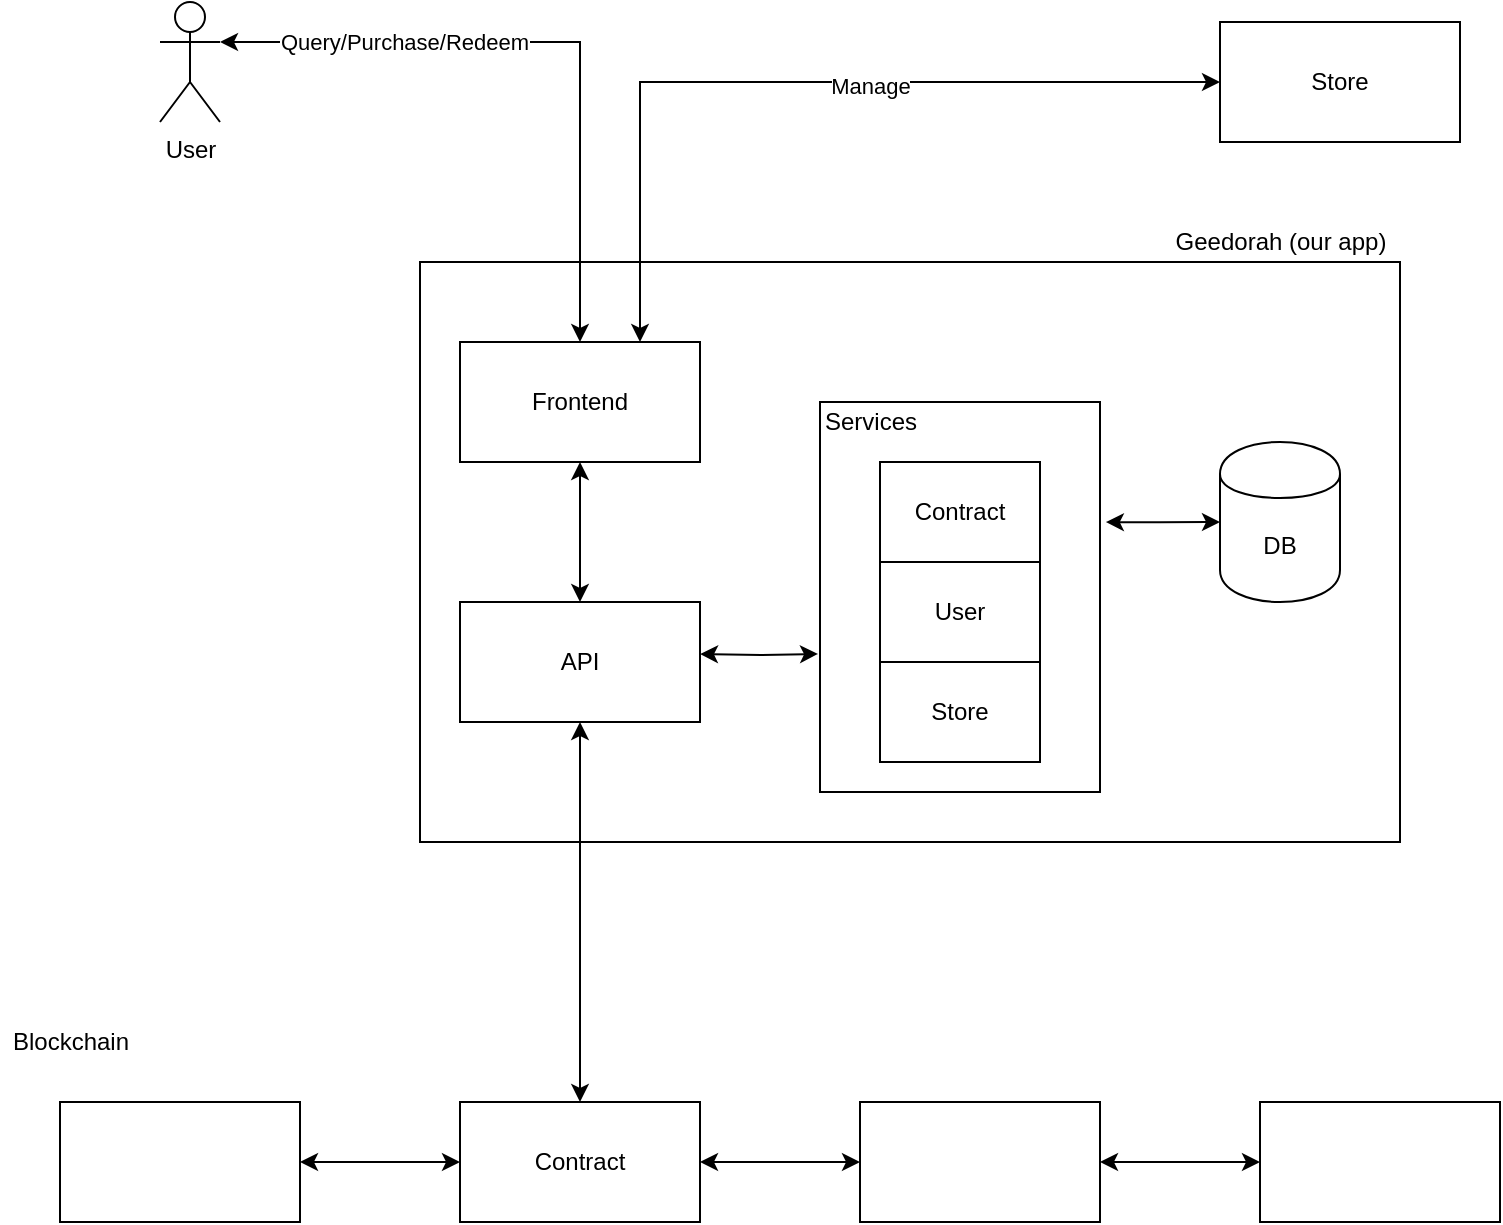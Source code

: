 <mxfile version="14.7.0" type="device" pages="2"><diagram id="6m5aB_ouWAdPgRCe785m" name="Geedorah"><mxGraphModel dx="1113" dy="739" grid="1" gridSize="10" guides="1" tooltips="1" connect="1" arrows="1" fold="1" page="1" pageScale="1" pageWidth="850" pageHeight="1100" math="0" shadow="0"><root><mxCell id="0"/><mxCell id="1" parent="0"/><mxCell id="YcHY9-4DRPXe-vwgQc3k-1" value="User" style="shape=umlActor;verticalLabelPosition=bottom;verticalAlign=top;html=1;outlineConnect=0;" vertex="1" parent="1"><mxGeometry x="110" y="130" width="30" height="60" as="geometry"/></mxCell><mxCell id="YcHY9-4DRPXe-vwgQc3k-2" value="Store" style="rounded=0;whiteSpace=wrap;html=1;" vertex="1" parent="1"><mxGeometry x="640" y="140" width="120" height="60" as="geometry"/></mxCell><mxCell id="YcHY9-4DRPXe-vwgQc3k-8" value="" style="rounded=0;whiteSpace=wrap;html=1;" vertex="1" parent="1"><mxGeometry x="240" y="260" width="490" height="290" as="geometry"/></mxCell><mxCell id="YcHY9-4DRPXe-vwgQc3k-17" style="edgeStyle=orthogonalEdgeStyle;rounded=0;orthogonalLoop=1;jettySize=auto;html=1;exitX=0.5;exitY=1;exitDx=0;exitDy=0;entryX=0.5;entryY=0;entryDx=0;entryDy=0;startArrow=classic;startFill=1;endArrow=classic;endFill=1;" edge="1" parent="1" source="YcHY9-4DRPXe-vwgQc3k-5" target="YcHY9-4DRPXe-vwgQc3k-6"><mxGeometry relative="1" as="geometry"/></mxCell><mxCell id="YcHY9-4DRPXe-vwgQc3k-18" style="edgeStyle=orthogonalEdgeStyle;rounded=0;orthogonalLoop=1;jettySize=auto;html=1;exitX=0.5;exitY=0;exitDx=0;exitDy=0;entryX=1;entryY=0.333;entryDx=0;entryDy=0;entryPerimeter=0;startArrow=classic;startFill=1;endArrow=classic;endFill=1;" edge="1" parent="1" source="YcHY9-4DRPXe-vwgQc3k-5" target="YcHY9-4DRPXe-vwgQc3k-1"><mxGeometry relative="1" as="geometry"/></mxCell><mxCell id="YcHY9-4DRPXe-vwgQc3k-21" value="Query/Purchase/Redeem" style="edgeLabel;html=1;align=center;verticalAlign=middle;resizable=0;points=[];" vertex="1" connectable="0" parent="YcHY9-4DRPXe-vwgQc3k-18"><mxGeometry x="0.442" relative="1" as="geometry"><mxPoint as="offset"/></mxGeometry></mxCell><mxCell id="YcHY9-4DRPXe-vwgQc3k-5" value="Frontend" style="rounded=0;whiteSpace=wrap;html=1;" vertex="1" parent="1"><mxGeometry x="260" y="300" width="120" height="60" as="geometry"/></mxCell><mxCell id="YcHY9-4DRPXe-vwgQc3k-15" style="edgeStyle=orthogonalEdgeStyle;rounded=0;orthogonalLoop=1;jettySize=auto;html=1;exitX=1;exitY=0.5;exitDx=0;exitDy=0;entryX=-0.007;entryY=0.646;entryDx=0;entryDy=0;startArrow=classic;startFill=1;endArrow=classic;endFill=1;entryPerimeter=0;" edge="1" parent="1" target="YcHY9-4DRPXe-vwgQc3k-13"><mxGeometry relative="1" as="geometry"><mxPoint x="380" y="456" as="sourcePoint"/><mxPoint x="440" y="453.92" as="targetPoint"/></mxGeometry></mxCell><mxCell id="YcHY9-4DRPXe-vwgQc3k-32" style="edgeStyle=orthogonalEdgeStyle;rounded=0;orthogonalLoop=1;jettySize=auto;html=1;entryX=0.5;entryY=0;entryDx=0;entryDy=0;startArrow=classic;startFill=1;endArrow=classic;endFill=1;" edge="1" parent="1" source="YcHY9-4DRPXe-vwgQc3k-6" target="YcHY9-4DRPXe-vwgQc3k-27"><mxGeometry relative="1" as="geometry"/></mxCell><mxCell id="YcHY9-4DRPXe-vwgQc3k-6" value="API" style="whiteSpace=wrap;html=1;" vertex="1" parent="1"><mxGeometry x="260" y="430" width="120" height="60" as="geometry"/></mxCell><mxCell id="YcHY9-4DRPXe-vwgQc3k-7" value="DB" style="shape=cylinder;whiteSpace=wrap;html=1;boundedLbl=1;backgroundOutline=1;" vertex="1" parent="1"><mxGeometry x="640" y="350" width="60" height="80" as="geometry"/></mxCell><mxCell id="YcHY9-4DRPXe-vwgQc3k-9" value="Geedorah (our app)" style="text;html=1;align=center;verticalAlign=middle;resizable=0;points=[];autosize=1;strokeColor=none;" vertex="1" parent="1"><mxGeometry x="610" y="240" width="120" height="20" as="geometry"/></mxCell><mxCell id="YcHY9-4DRPXe-vwgQc3k-16" style="edgeStyle=orthogonalEdgeStyle;rounded=0;orthogonalLoop=1;jettySize=auto;html=1;exitX=1.021;exitY=0.308;exitDx=0;exitDy=0;startArrow=classic;startFill=1;endArrow=classic;endFill=1;exitPerimeter=0;entryX=0;entryY=0.5;entryDx=0;entryDy=0;" edge="1" parent="1" source="YcHY9-4DRPXe-vwgQc3k-13" target="YcHY9-4DRPXe-vwgQc3k-7"><mxGeometry relative="1" as="geometry"><mxPoint x="640" y="390" as="targetPoint"/></mxGeometry></mxCell><mxCell id="YcHY9-4DRPXe-vwgQc3k-13" value="" style="rounded=0;whiteSpace=wrap;html=1;" vertex="1" parent="1"><mxGeometry x="440" y="330" width="140" height="195" as="geometry"/></mxCell><mxCell id="YcHY9-4DRPXe-vwgQc3k-10" value="Contract" style="rounded=0;whiteSpace=wrap;html=1;" vertex="1" parent="1"><mxGeometry x="470" y="360" width="80" height="50" as="geometry"/></mxCell><mxCell id="YcHY9-4DRPXe-vwgQc3k-11" value="User" style="rounded=0;whiteSpace=wrap;html=1;" vertex="1" parent="1"><mxGeometry x="470" y="410" width="80" height="50" as="geometry"/></mxCell><mxCell id="YcHY9-4DRPXe-vwgQc3k-12" value="Store" style="rounded=0;whiteSpace=wrap;html=1;" vertex="1" parent="1"><mxGeometry x="470" y="460" width="80" height="50" as="geometry"/></mxCell><mxCell id="YcHY9-4DRPXe-vwgQc3k-14" value="Services" style="text;html=1;align=center;verticalAlign=middle;resizable=0;points=[];autosize=1;strokeColor=none;" vertex="1" parent="1"><mxGeometry x="435" y="330" width="60" height="20" as="geometry"/></mxCell><mxCell id="YcHY9-4DRPXe-vwgQc3k-19" style="edgeStyle=orthogonalEdgeStyle;rounded=0;orthogonalLoop=1;jettySize=auto;html=1;entryX=0.75;entryY=0;entryDx=0;entryDy=0;startArrow=classic;startFill=1;endArrow=classic;endFill=1;" edge="1" parent="1" source="YcHY9-4DRPXe-vwgQc3k-2" target="YcHY9-4DRPXe-vwgQc3k-5"><mxGeometry relative="1" as="geometry"/></mxCell><mxCell id="YcHY9-4DRPXe-vwgQc3k-20" value="Manage" style="edgeLabel;html=1;align=center;verticalAlign=middle;resizable=0;points=[];" vertex="1" connectable="0" parent="YcHY9-4DRPXe-vwgQc3k-19"><mxGeometry x="-0.167" y="2" relative="1" as="geometry"><mxPoint as="offset"/></mxGeometry></mxCell><mxCell id="YcHY9-4DRPXe-vwgQc3k-26" value="" style="edgeStyle=orthogonalEdgeStyle;rounded=0;orthogonalLoop=1;jettySize=auto;html=1;startArrow=classic;startFill=1;endArrow=classic;endFill=1;" edge="1" parent="1" source="YcHY9-4DRPXe-vwgQc3k-24" target="YcHY9-4DRPXe-vwgQc3k-25"><mxGeometry relative="1" as="geometry"/></mxCell><mxCell id="YcHY9-4DRPXe-vwgQc3k-28" value="" style="edgeStyle=orthogonalEdgeStyle;rounded=0;orthogonalLoop=1;jettySize=auto;html=1;startArrow=classic;startFill=1;endArrow=classic;endFill=1;" edge="1" parent="1" source="YcHY9-4DRPXe-vwgQc3k-24" target="YcHY9-4DRPXe-vwgQc3k-27"><mxGeometry relative="1" as="geometry"/></mxCell><mxCell id="YcHY9-4DRPXe-vwgQc3k-24" value="" style="rounded=0;whiteSpace=wrap;html=1;" vertex="1" parent="1"><mxGeometry x="460" y="680" width="120" height="60" as="geometry"/></mxCell><mxCell id="YcHY9-4DRPXe-vwgQc3k-25" value="" style="rounded=0;whiteSpace=wrap;html=1;" vertex="1" parent="1"><mxGeometry x="660" y="680" width="120" height="60" as="geometry"/></mxCell><mxCell id="YcHY9-4DRPXe-vwgQc3k-30" value="" style="edgeStyle=orthogonalEdgeStyle;rounded=0;orthogonalLoop=1;jettySize=auto;html=1;startArrow=classic;startFill=1;endArrow=classic;endFill=1;" edge="1" parent="1" source="YcHY9-4DRPXe-vwgQc3k-27" target="YcHY9-4DRPXe-vwgQc3k-29"><mxGeometry relative="1" as="geometry"/></mxCell><mxCell id="YcHY9-4DRPXe-vwgQc3k-27" value="Contract" style="rounded=0;whiteSpace=wrap;html=1;" vertex="1" parent="1"><mxGeometry x="260" y="680" width="120" height="60" as="geometry"/></mxCell><mxCell id="YcHY9-4DRPXe-vwgQc3k-29" value="" style="rounded=0;whiteSpace=wrap;html=1;" vertex="1" parent="1"><mxGeometry x="60" y="680" width="120" height="60" as="geometry"/></mxCell><mxCell id="YcHY9-4DRPXe-vwgQc3k-31" value="Blockchain" style="text;html=1;align=center;verticalAlign=middle;resizable=0;points=[];autosize=1;strokeColor=none;" vertex="1" parent="1"><mxGeometry x="30" y="640" width="70" height="20" as="geometry"/></mxCell></root></mxGraphModel></diagram><diagram id="9yWxFNLQ4Cy668wKsSEv" name="Logical Entities"><mxGraphModel dx="946" dy="628" grid="1" gridSize="10" guides="1" tooltips="1" connect="1" arrows="1" fold="1" page="1" pageScale="1" pageWidth="850" pageHeight="1100" math="0" shadow="0"><root><mxCell id="ku7eY2swtWNq0CrYGmkE-0"/><mxCell id="ku7eY2swtWNq0CrYGmkE-1" parent="ku7eY2swtWNq0CrYGmkE-0"/><mxCell id="ku7eY2swtWNq0CrYGmkE-2" value="Contract" style="swimlane;fontStyle=0;childLayout=stackLayout;horizontal=1;startSize=26;horizontalStack=0;resizeParent=1;resizeParentMax=0;resizeLast=0;collapsible=1;marginBottom=0;" vertex="1" parent="ku7eY2swtWNq0CrYGmkE-1"><mxGeometry x="90" y="60" width="140" height="104" as="geometry"/></mxCell><mxCell id="ku7eY2swtWNq0CrYGmkE-3" value="Owner" style="text;strokeColor=none;fillColor=none;align=left;verticalAlign=top;spacingLeft=4;spacingRight=4;overflow=hidden;rotatable=0;points=[[0,0.5],[1,0.5]];portConstraint=eastwest;" vertex="1" parent="ku7eY2swtWNq0CrYGmkE-2"><mxGeometry y="26" width="140" height="26" as="geometry"/></mxCell><mxCell id="ku7eY2swtWNq0CrYGmkE-4" value="Address" style="text;strokeColor=none;fillColor=none;align=left;verticalAlign=top;spacingLeft=4;spacingRight=4;overflow=hidden;rotatable=0;points=[[0,0.5],[1,0.5]];portConstraint=eastwest;" vertex="1" parent="ku7eY2swtWNq0CrYGmkE-2"><mxGeometry y="52" width="140" height="26" as="geometry"/></mxCell><mxCell id="ku7eY2swtWNq0CrYGmkE-5" value="Meta-Data" style="text;strokeColor=none;fillColor=none;align=left;verticalAlign=top;spacingLeft=4;spacingRight=4;overflow=hidden;rotatable=0;points=[[0,0.5],[1,0.5]];portConstraint=eastwest;" vertex="1" parent="ku7eY2swtWNq0CrYGmkE-2"><mxGeometry y="78" width="140" height="26" as="geometry"/></mxCell><mxCell id="ku7eY2swtWNq0CrYGmkE-17" style="edgeStyle=orthogonalEdgeStyle;rounded=0;orthogonalLoop=1;jettySize=auto;html=1;entryX=1;entryY=0.25;entryDx=0;entryDy=0;startArrow=none;startFill=0;endArrow=classic;endFill=1;" edge="1" parent="ku7eY2swtWNq0CrYGmkE-1" source="ku7eY2swtWNq0CrYGmkE-6" target="ku7eY2swtWNq0CrYGmkE-10"><mxGeometry relative="1" as="geometry"/></mxCell><mxCell id="ku7eY2swtWNq0CrYGmkE-18" value="Purchases/Redeem Credit" style="edgeLabel;html=1;align=center;verticalAlign=middle;resizable=0;points=[];" vertex="1" connectable="0" parent="ku7eY2swtWNq0CrYGmkE-17"><mxGeometry x="0.208" y="-3" relative="1" as="geometry"><mxPoint as="offset"/></mxGeometry></mxCell><mxCell id="4unRtd6CVjYuy4o1y1ZC-2" style="edgeStyle=orthogonalEdgeStyle;rounded=0;orthogonalLoop=1;jettySize=auto;html=1;entryX=1.029;entryY=0.808;entryDx=0;entryDy=0;entryPerimeter=0;startArrow=none;startFill=0;" edge="1" parent="ku7eY2swtWNq0CrYGmkE-1" source="ku7eY2swtWNq0CrYGmkE-6" target="ku7eY2swtWNq0CrYGmkE-3"><mxGeometry relative="1" as="geometry"/></mxCell><mxCell id="4unRtd6CVjYuy4o1y1ZC-4" value="Queries, Writes" style="edgeLabel;html=1;align=center;verticalAlign=middle;resizable=0;points=[];" vertex="1" connectable="0" parent="4unRtd6CVjYuy4o1y1ZC-2"><mxGeometry x="0.423" y="2" relative="1" as="geometry"><mxPoint as="offset"/></mxGeometry></mxCell><mxCell id="ku7eY2swtWNq0CrYGmkE-6" value="User" style="swimlane;fontStyle=0;childLayout=stackLayout;horizontal=1;startSize=26;horizontalStack=0;resizeParent=1;resizeParentMax=0;resizeLast=0;collapsible=1;marginBottom=0;" vertex="1" parent="ku7eY2swtWNq0CrYGmkE-1"><mxGeometry x="480" y="350" width="140" height="78" as="geometry"/></mxCell><mxCell id="ku7eY2swtWNq0CrYGmkE-7" value="Email" style="text;strokeColor=none;fillColor=none;align=left;verticalAlign=top;spacingLeft=4;spacingRight=4;overflow=hidden;rotatable=0;points=[[0,0.5],[1,0.5]];portConstraint=eastwest;" vertex="1" parent="ku7eY2swtWNq0CrYGmkE-6"><mxGeometry y="26" width="140" height="26" as="geometry"/></mxCell><mxCell id="ku7eY2swtWNq0CrYGmkE-9" value="StoreId" style="text;strokeColor=none;fillColor=none;align=left;verticalAlign=top;spacingLeft=4;spacingRight=4;overflow=hidden;rotatable=0;points=[[0,0.5],[1,0.5]];portConstraint=eastwest;" vertex="1" parent="ku7eY2swtWNq0CrYGmkE-6"><mxGeometry y="52" width="140" height="26" as="geometry"/></mxCell><mxCell id="ku7eY2swtWNq0CrYGmkE-15" style="edgeStyle=orthogonalEdgeStyle;rounded=0;orthogonalLoop=1;jettySize=auto;html=1;startArrow=none;startFill=0;exitX=0.5;exitY=0;exitDx=0;exitDy=0;" edge="1" parent="ku7eY2swtWNq0CrYGmkE-1" source="ku7eY2swtWNq0CrYGmkE-10"><mxGeometry relative="1" as="geometry"><mxPoint x="170" y="170" as="targetPoint"/></mxGeometry></mxCell><mxCell id="ku7eY2swtWNq0CrYGmkE-16" value="Owns" style="edgeLabel;html=1;align=center;verticalAlign=middle;resizable=0;points=[];" vertex="1" connectable="0" parent="ku7eY2swtWNq0CrYGmkE-15"><mxGeometry x="0.026" relative="1" as="geometry"><mxPoint as="offset"/></mxGeometry></mxCell><mxCell id="ku7eY2swtWNq0CrYGmkE-10" value="Store" style="swimlane;fontStyle=0;childLayout=stackLayout;horizontal=1;startSize=26;horizontalStack=0;resizeParent=1;resizeParentMax=0;resizeLast=0;collapsible=1;marginBottom=0;verticalAlign=middle;" vertex="1" parent="ku7eY2swtWNq0CrYGmkE-1"><mxGeometry x="100" y="360" width="140" height="110" as="geometry"><mxRectangle x="350" y="150" width="60" height="26" as="alternateBounds"/></mxGeometry></mxCell><mxCell id="ku7eY2swtWNq0CrYGmkE-11" value="Id" style="text;strokeColor=none;fillColor=none;align=left;verticalAlign=top;spacingLeft=4;spacingRight=4;overflow=hidden;rotatable=0;points=[[0,0.5],[1,0.5]];portConstraint=eastwest;" vertex="1" parent="ku7eY2swtWNq0CrYGmkE-10"><mxGeometry y="26" width="140" height="26" as="geometry"/></mxCell><mxCell id="ku7eY2swtWNq0CrYGmkE-12" value="ContractId" style="text;strokeColor=none;fillColor=none;align=left;verticalAlign=top;spacingLeft=4;spacingRight=4;overflow=hidden;rotatable=0;points=[[0,0.5],[1,0.5]];portConstraint=eastwest;" vertex="1" parent="ku7eY2swtWNq0CrYGmkE-10"><mxGeometry y="52" width="140" height="26" as="geometry"/></mxCell><mxCell id="ku7eY2swtWNq0CrYGmkE-13" value="Cost" style="text;strokeColor=none;fillColor=none;align=left;verticalAlign=top;spacingLeft=4;spacingRight=4;overflow=hidden;rotatable=0;points=[[0,0.5],[1,0.5]];portConstraint=eastwest;" vertex="1" parent="ku7eY2swtWNq0CrYGmkE-10"><mxGeometry y="78" width="140" height="32" as="geometry"/></mxCell><mxCell id="4unRtd6CVjYuy4o1y1ZC-1" value="&lt;h1&gt;Entities&lt;br&gt;&lt;/h1&gt;&lt;p&gt;We need to keep data on our contracts (whether it's one or many) to send transactions to.&lt;br&gt;&lt;br&gt;&lt;br&gt;&lt;/p&gt;We need to have store data to keep an identifier for segmenting different types of credits&lt;br&gt;&lt;br&gt;User data needs to be kept somewhere to identify a user within a store" style="text;html=1;strokeColor=none;fillColor=none;spacing=5;spacingTop=-20;whiteSpace=wrap;overflow=hidden;rounded=0;" vertex="1" parent="ku7eY2swtWNq0CrYGmkE-1"><mxGeometry x="600" y="32" width="190" height="240" as="geometry"/></mxCell><mxCell id="4unRtd6CVjYuy4o1y1ZC-7" value="&lt;h1&gt;Interactions&lt;br&gt;&lt;/h1&gt;&lt;p&gt;These relations are conceptual and not representative of actual architecture&lt;br&gt;&lt;/p&gt;" style="text;html=1;strokeColor=none;fillColor=none;spacing=5;spacingTop=-20;whiteSpace=wrap;overflow=hidden;rounded=0;" vertex="1" parent="ku7eY2swtWNq0CrYGmkE-1"><mxGeometry x="280" y="160" width="190" height="120" as="geometry"/></mxCell></root></mxGraphModel></diagram></mxfile>